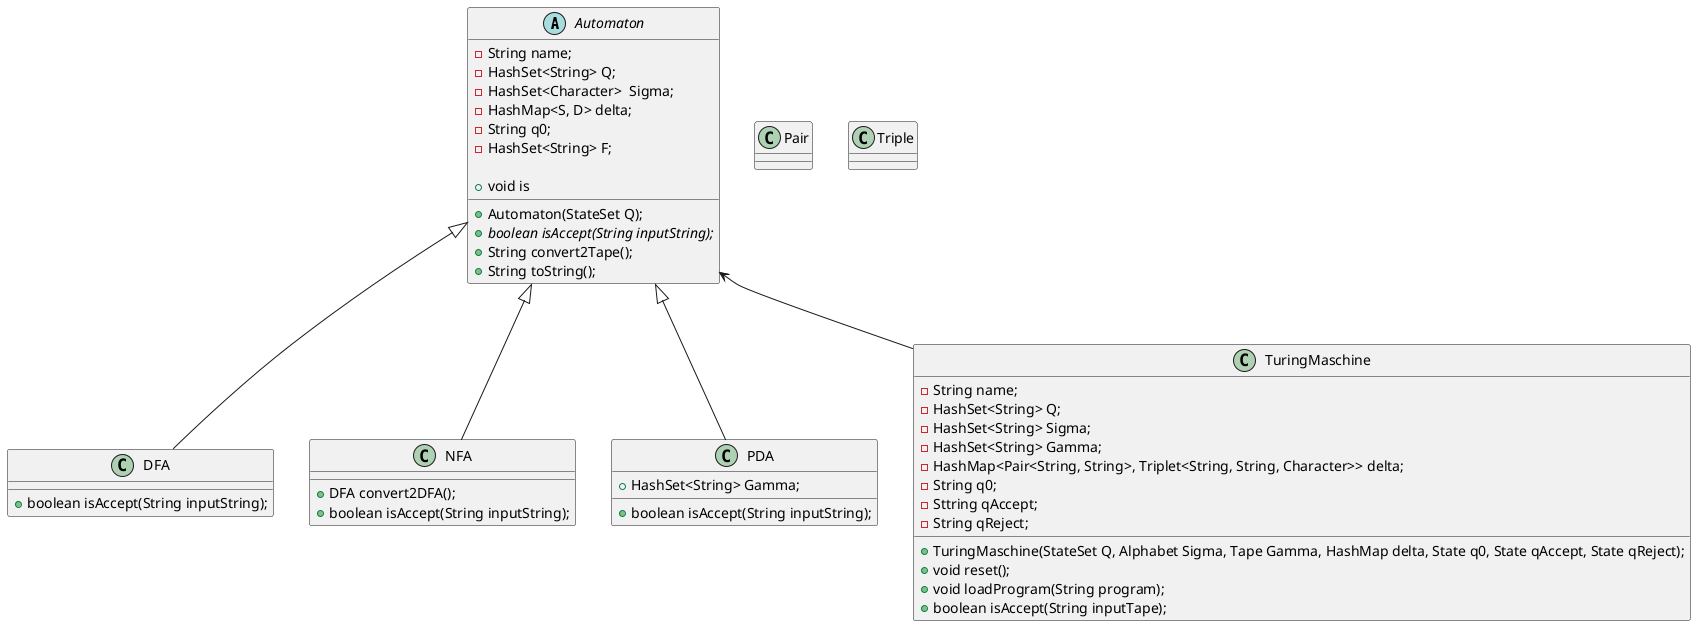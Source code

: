 @startuml

abstract Automaton {
- String name;
- HashSet<String> Q;
- HashSet<Character>  Sigma;
- HashMap<S, D> delta;
- String q0;
- HashSet<String> F;

+ Automaton(StateSet Q);
+ void is
+ {abstract} boolean isAccept(String inputString);
+ String convert2Tape();
+ String toString();

}

Automaton <|-- DFA
class DFA {
+ boolean isAccept(String inputString);
}

Automaton <|-- NFA
class NFA {
+ DFA convert2DFA();
+ boolean isAccept(String inputString);
}

Automaton <|-- PDA
class PDA {
+ HashSet<String> Gamma;
+ boolean isAccept(String inputString);
}

Automaton <-- TuringMaschine

class TuringMaschine{
- String name;
- HashSet<String> Q;
- HashSet<String> Sigma;
- HashSet<String> Gamma;
- HashMap<Pair<String, String>, Triplet<String, String, Character>> delta;
- String q0;
- Sttring qAccept;
- String qReject;

+ TuringMaschine(StateSet Q, Alphabet Sigma, Tape Gamma, HashMap delta, State q0, State qAccept, State qReject);
+ void reset();
+ void loadProgram(String program);
+ boolean isAccept(String inputTape);
}

class Pair {
}

class Triple {
}

@enduml